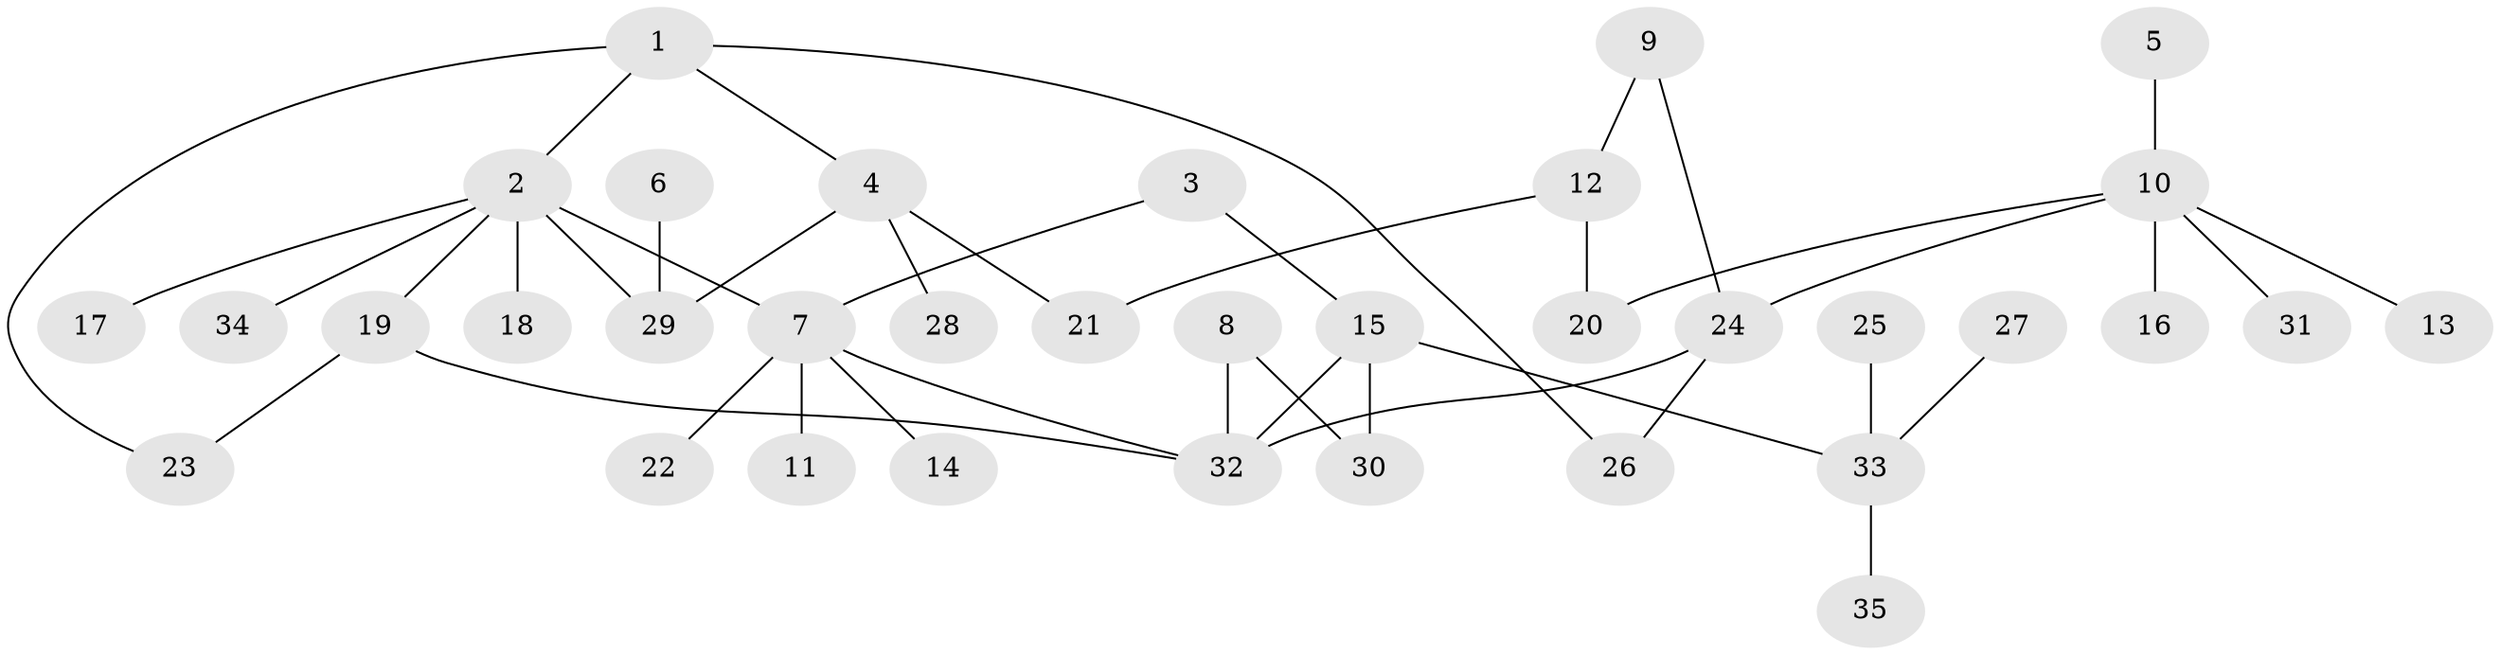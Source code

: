 // original degree distribution, {5: 0.057971014492753624, 7: 0.014492753623188406, 3: 0.17391304347826086, 4: 0.11594202898550725, 1: 0.4492753623188406, 2: 0.18840579710144928}
// Generated by graph-tools (version 1.1) at 2025/49/03/09/25 03:49:22]
// undirected, 35 vertices, 42 edges
graph export_dot {
graph [start="1"]
  node [color=gray90,style=filled];
  1;
  2;
  3;
  4;
  5;
  6;
  7;
  8;
  9;
  10;
  11;
  12;
  13;
  14;
  15;
  16;
  17;
  18;
  19;
  20;
  21;
  22;
  23;
  24;
  25;
  26;
  27;
  28;
  29;
  30;
  31;
  32;
  33;
  34;
  35;
  1 -- 2 [weight=1.0];
  1 -- 4 [weight=1.0];
  1 -- 23 [weight=1.0];
  1 -- 26 [weight=1.0];
  2 -- 7 [weight=1.0];
  2 -- 17 [weight=1.0];
  2 -- 18 [weight=1.0];
  2 -- 19 [weight=1.0];
  2 -- 29 [weight=1.0];
  2 -- 34 [weight=1.0];
  3 -- 7 [weight=1.0];
  3 -- 15 [weight=1.0];
  4 -- 21 [weight=1.0];
  4 -- 28 [weight=1.0];
  4 -- 29 [weight=1.0];
  5 -- 10 [weight=1.0];
  6 -- 29 [weight=1.0];
  7 -- 11 [weight=1.0];
  7 -- 14 [weight=1.0];
  7 -- 22 [weight=1.0];
  7 -- 32 [weight=1.0];
  8 -- 30 [weight=1.0];
  8 -- 32 [weight=1.0];
  9 -- 12 [weight=1.0];
  9 -- 24 [weight=1.0];
  10 -- 13 [weight=1.0];
  10 -- 16 [weight=1.0];
  10 -- 20 [weight=1.0];
  10 -- 24 [weight=1.0];
  10 -- 31 [weight=1.0];
  12 -- 20 [weight=1.0];
  12 -- 21 [weight=1.0];
  15 -- 30 [weight=1.0];
  15 -- 32 [weight=1.0];
  15 -- 33 [weight=1.0];
  19 -- 23 [weight=1.0];
  19 -- 32 [weight=1.0];
  24 -- 26 [weight=1.0];
  24 -- 32 [weight=1.0];
  25 -- 33 [weight=1.0];
  27 -- 33 [weight=1.0];
  33 -- 35 [weight=1.0];
}
